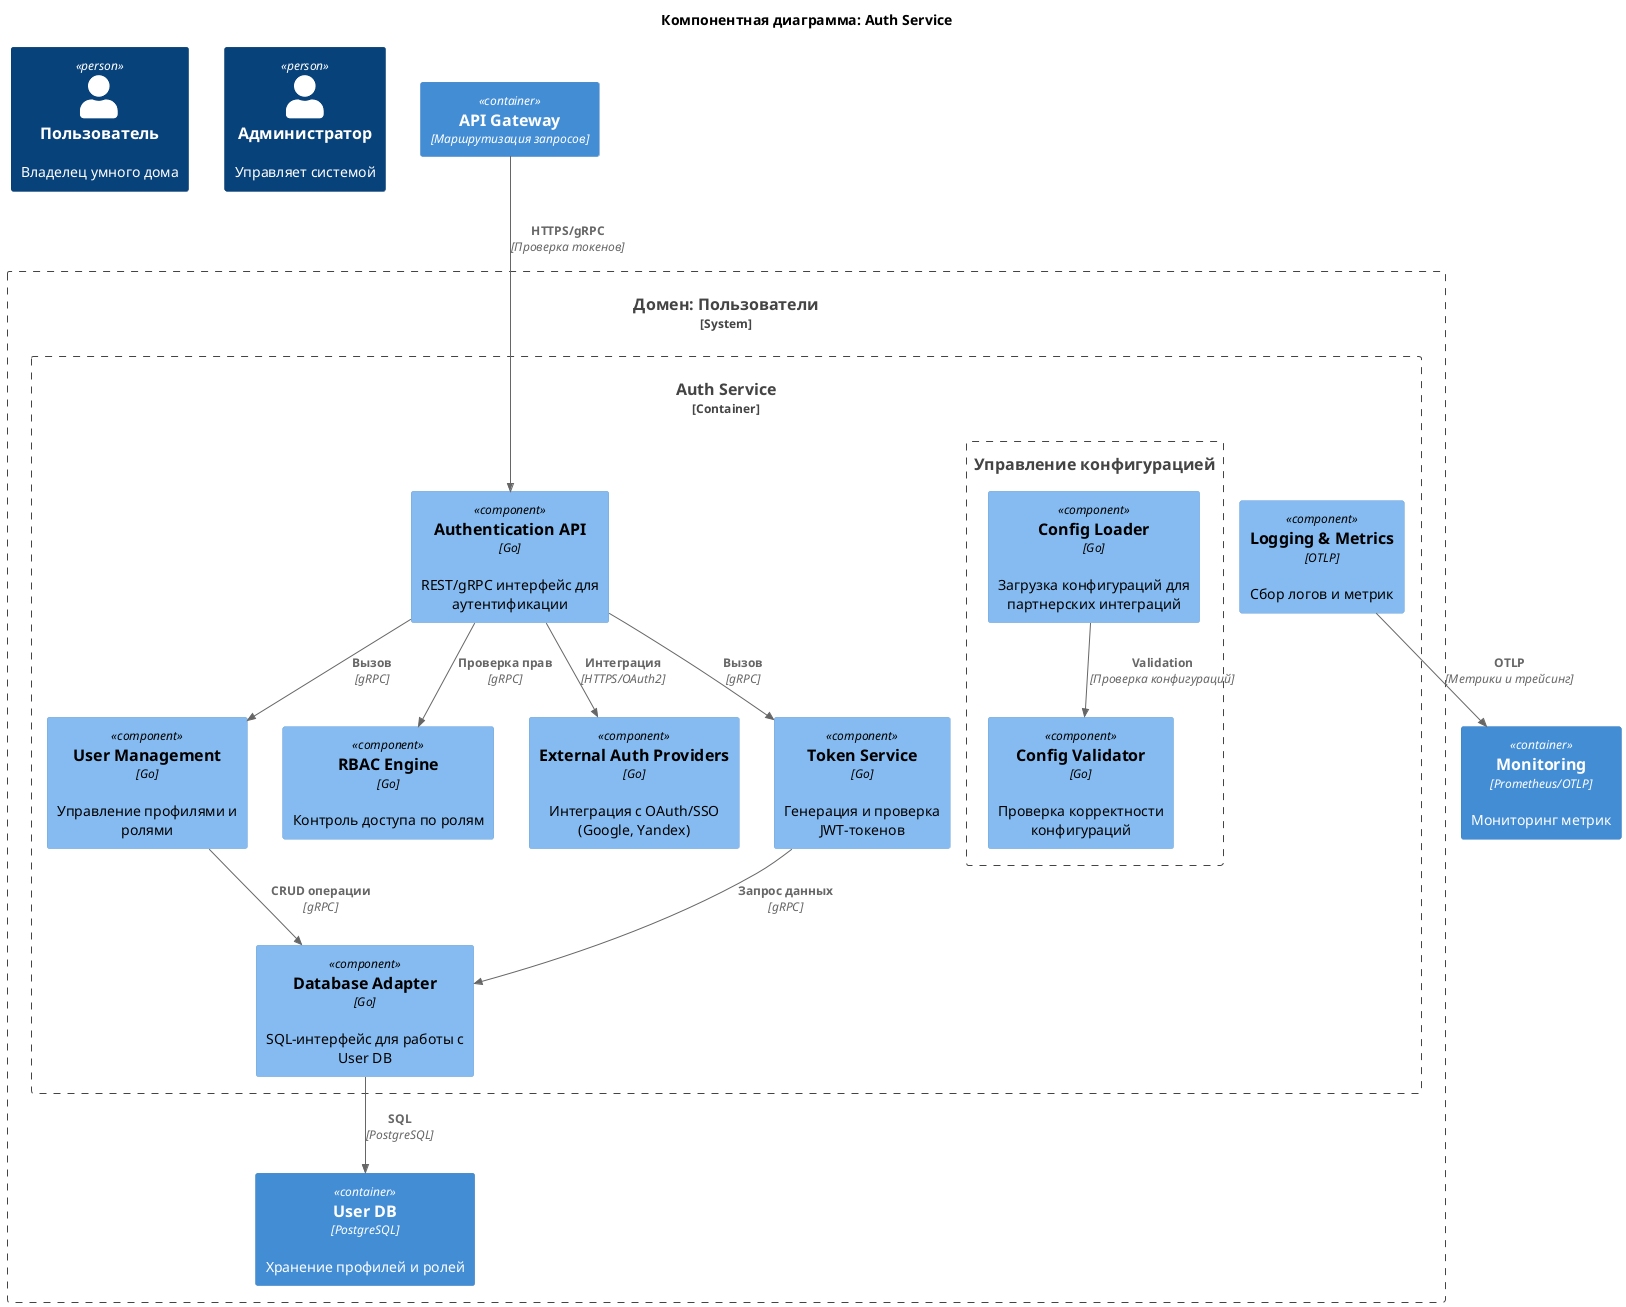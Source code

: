 @startuml
!include <C4/C4_Component>

title Компонентная диаграмма: Auth Service

Person(user, "Пользователь", "Владелец умного дома")
Person(admin, "Администратор", "Управляет системой")

Container(api_gateway, "API Gateway", "Маршрутизация запросов")
Container(monitoring, "Monitoring", "Prometheus/OTLP", "Мониторинг метрик")

System_Boundary(rules_engine, "Домен: Пользователи") {
    Container_Boundary(auth_service_boundary, "Auth Service") {
        Component(auth_api, "Authentication API", "Go", "REST/gRPC интерфейс для аутентификации")
        Component(token_service, "Token Service", "Go", "Генерация и проверка JWT-токенов")
        Component(user_management, "User Management", "Go", "Управление профилями и ролями")
        Component(rbac_engine, "RBAC Engine", "Go", "Контроль доступа по ролям")
        Component(external_providers, "External Auth Providers", "Go", "Интеграция с OAuth/SSO (Google, Yandex)")
        Component(db_adapter, "Database Adapter", "Go", "SQL-интерфейс для работы с User DB")

        Boundary(config_management, "Управление конфигурацией") {
            Component(config_loader, "Config Loader", "Go", "Загрузка конфигураций для партнерских интеграций")
            Component(config_validator, "Config Validator", "Go", "Проверка корректности конфигураций")
        }

        Component(logging_metrics, "Logging & Metrics", "OTLP", "Сбор логов и метрик")

    }

    Container(user_db, "User DB", "PostgreSQL", "Хранение профилей и ролей")
}

Rel(auth_api, token_service, "Вызов", "gRPC")
Rel(auth_api, user_management, "Вызов", "gRPC")
Rel(auth_api, rbac_engine, "Проверка прав", "gRPC")
Rel(auth_api, external_providers, "Интеграция", "HTTPS/OAuth2")

Rel(db_adapter, user_db, "SQL", "PostgreSQL")
Rel(token_service, db_adapter, "Запрос данных", "gRPC")
Rel(user_management, db_adapter, "CRUD операции", "gRPC")

Rel(api_gateway, auth_api, "HTTPS/gRPC", "Проверка токенов")

' Конфиг
Rel(config_loader, config_validator, "Validation", "Проверка конфигураций")

Rel(logging_metrics, monitoring, "OTLP", "Метрики и трейсинг")

@enduml